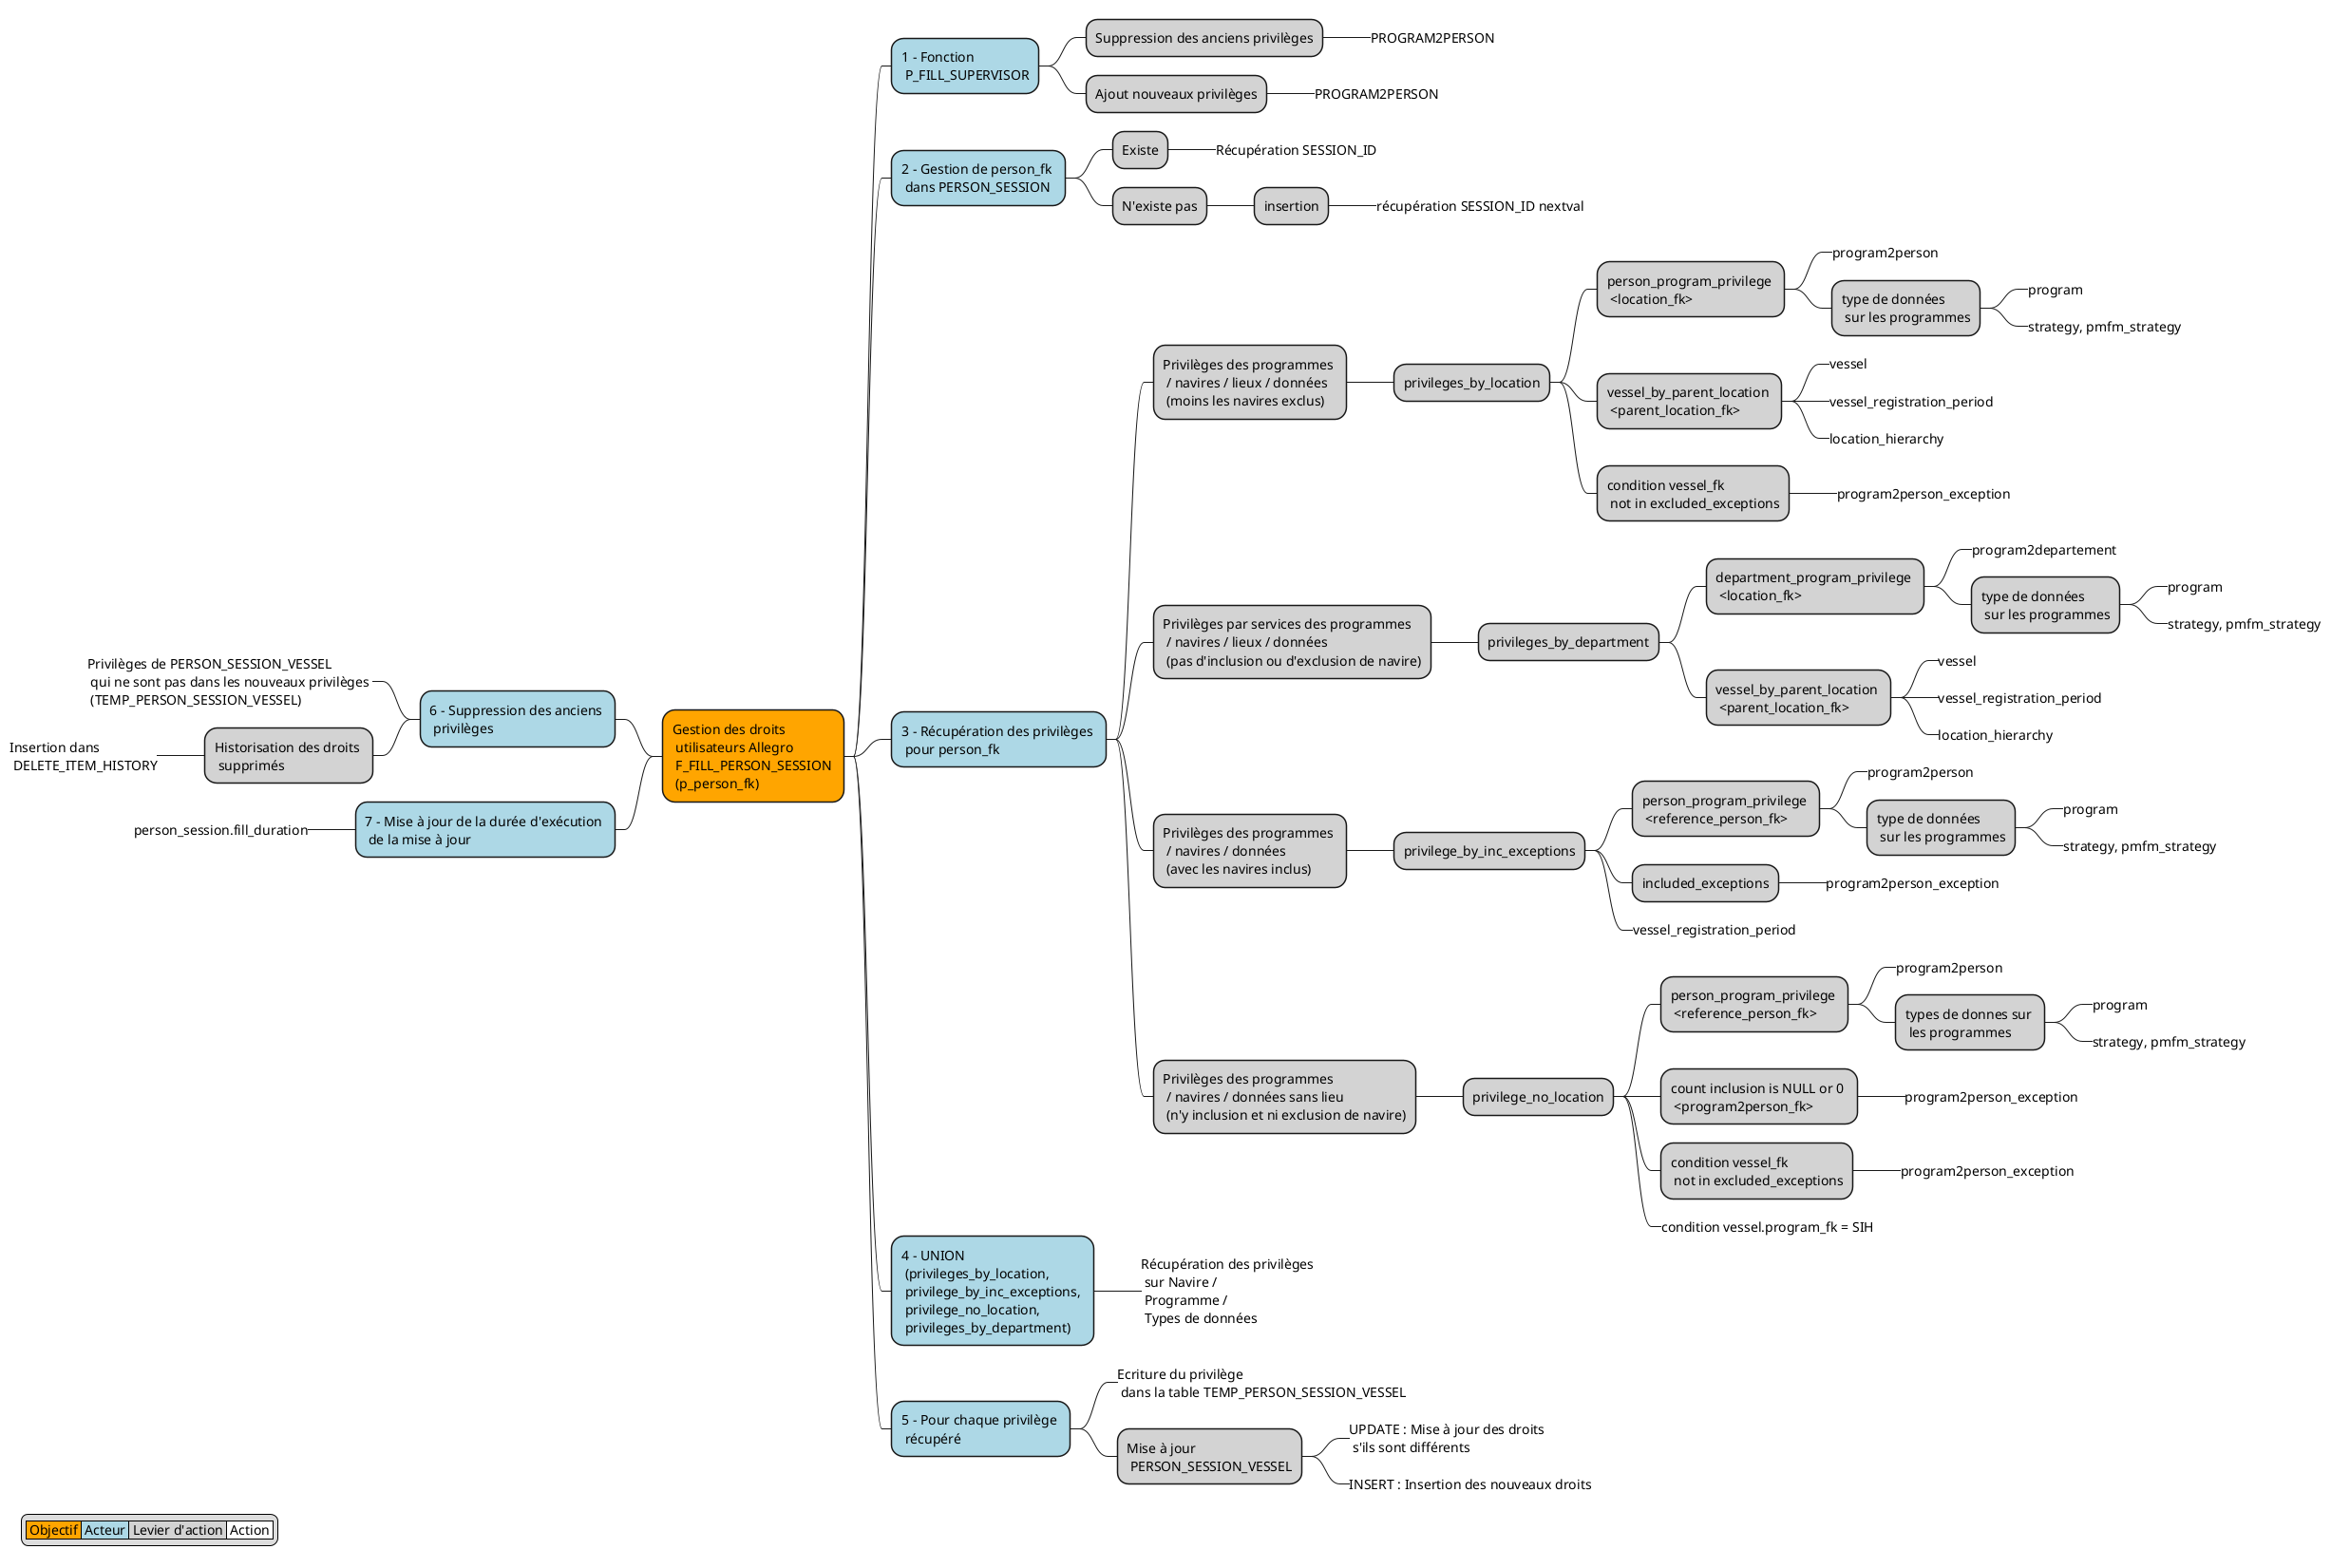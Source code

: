 @startmindmap
<style>
node {
     BackgroundColor LightGray
}
:depth(0) {
     BackgroundColor Orange
}
:depth(1) {
     BackgroundColor LightBlue
}
leafNode {
    LineColor white
    RoundCorner 0
    Padding 0
    BackgroundColor none
}
</style>
hide empty members
* Gestion des droits \n utilisateurs Allegro \n F_FILL_PERSON_SESSION \n (p_person_fk)
    * 1 - Fonction \n P_FILL_SUPERVISOR
        * Suppression des anciens privilèges
            * PROGRAM2PERSON
        * Ajout nouveaux privilèges
            * PROGRAM2PERSON
    * 2 - Gestion de person_fk \n dans PERSON_SESSION
        * Existe
            * Récupération SESSION_ID
        * N'existe pas
            * insertion
                * récupération SESSION_ID nextval

    * 3 - Récupération des privilèges \n pour person_fk
        * Privilèges des programmes \n / navires / lieux / données \n (moins les navires exclus)
            * privileges_by_location
                * person_program_privilege \n <location_fk>
                    * program2person
                    * type de données \n sur les programmes
                        * program
                        * strategy, pmfm_strategy
                * vessel_by_parent_location \n <parent_location_fk>
                    * vessel
                    * vessel_registration_period
                    * location_hierarchy
                * condition vessel_fk \n not in excluded_exceptions
                    * program2person_exception
        * Privilèges par services des programmes \n / navires / lieux / données \n (pas d'inclusion ou d'exclusion de navire)
            * privileges_by_department
                * department_program_privilege \n <location_fk>
                    * program2departement
                    * type de données \n sur les programmes
                        * program
                        * strategy, pmfm_strategy
                * vessel_by_parent_location \n <parent_location_fk>
                    * vessel
                    * vessel_registration_period
                    * location_hierarchy
        * Privilèges des programmes \n / navires / données \n (avec les navires inclus)
            * privilege_by_inc_exceptions
                * person_program_privilege \n <reference_person_fk>
                    * program2person
                    * type de données \n sur les programmes
                        * program
                        * strategy, pmfm_strategy
                * included_exceptions
                    * program2person_exception
                * vessel_registration_period
        * Privilèges des programmes \n / navires / données sans lieu \n (n'y inclusion et ni exclusion de navire)
            * privilege_no_location
                * person_program_privilege \n <reference_person_fk>
                    * program2person
                    * types de donnes sur \n les programmes
                        * program
                        * strategy, pmfm_strategy
                * count inclusion is NULL or 0 \n <program2person_fk>
                    * program2person_exception
                * condition vessel_fk \n not in excluded_exceptions
                    * program2person_exception
                * condition vessel.program_fk = SIH


    * 4 - UNION \n (privileges_by_location, \n privilege_by_inc_exceptions, \n privilege_no_location, \n privileges_by_department)
        * Récupération des privilèges \n sur Navire / \n Programme / \n Types de données

    * 5 - Pour chaque privilège \n récupéré
        * Ecriture du privilège \n dans la table TEMP_PERSON_SESSION_VESSEL
        * Mise à jour \n PERSON_SESSION_VESSEL
            * UPDATE : Mise à jour des droits \n s'ils sont différents
            * INSERT : Insertion des nouveaux droits


    left side
    * 6 - Suppression des anciens \n privilèges
        * Privilèges de PERSON_SESSION_VESSEL \n qui ne sont pas dans les nouveaux privilèges \n (TEMP_PERSON_SESSION_VESSEL)
        * Historisation des droits \n supprimés
            * Insertion dans \n DELETE_ITEM_HISTORY
    * 7 - Mise à jour de la durée d'exécution \n de la mise à jour
        * person_session.fill_duration

legend left
|<#Orange> Objectif | <#LightBlue> Acteur |<#LightGray> Levier d'action | <#White> Action |
endlegend

@endmindmap